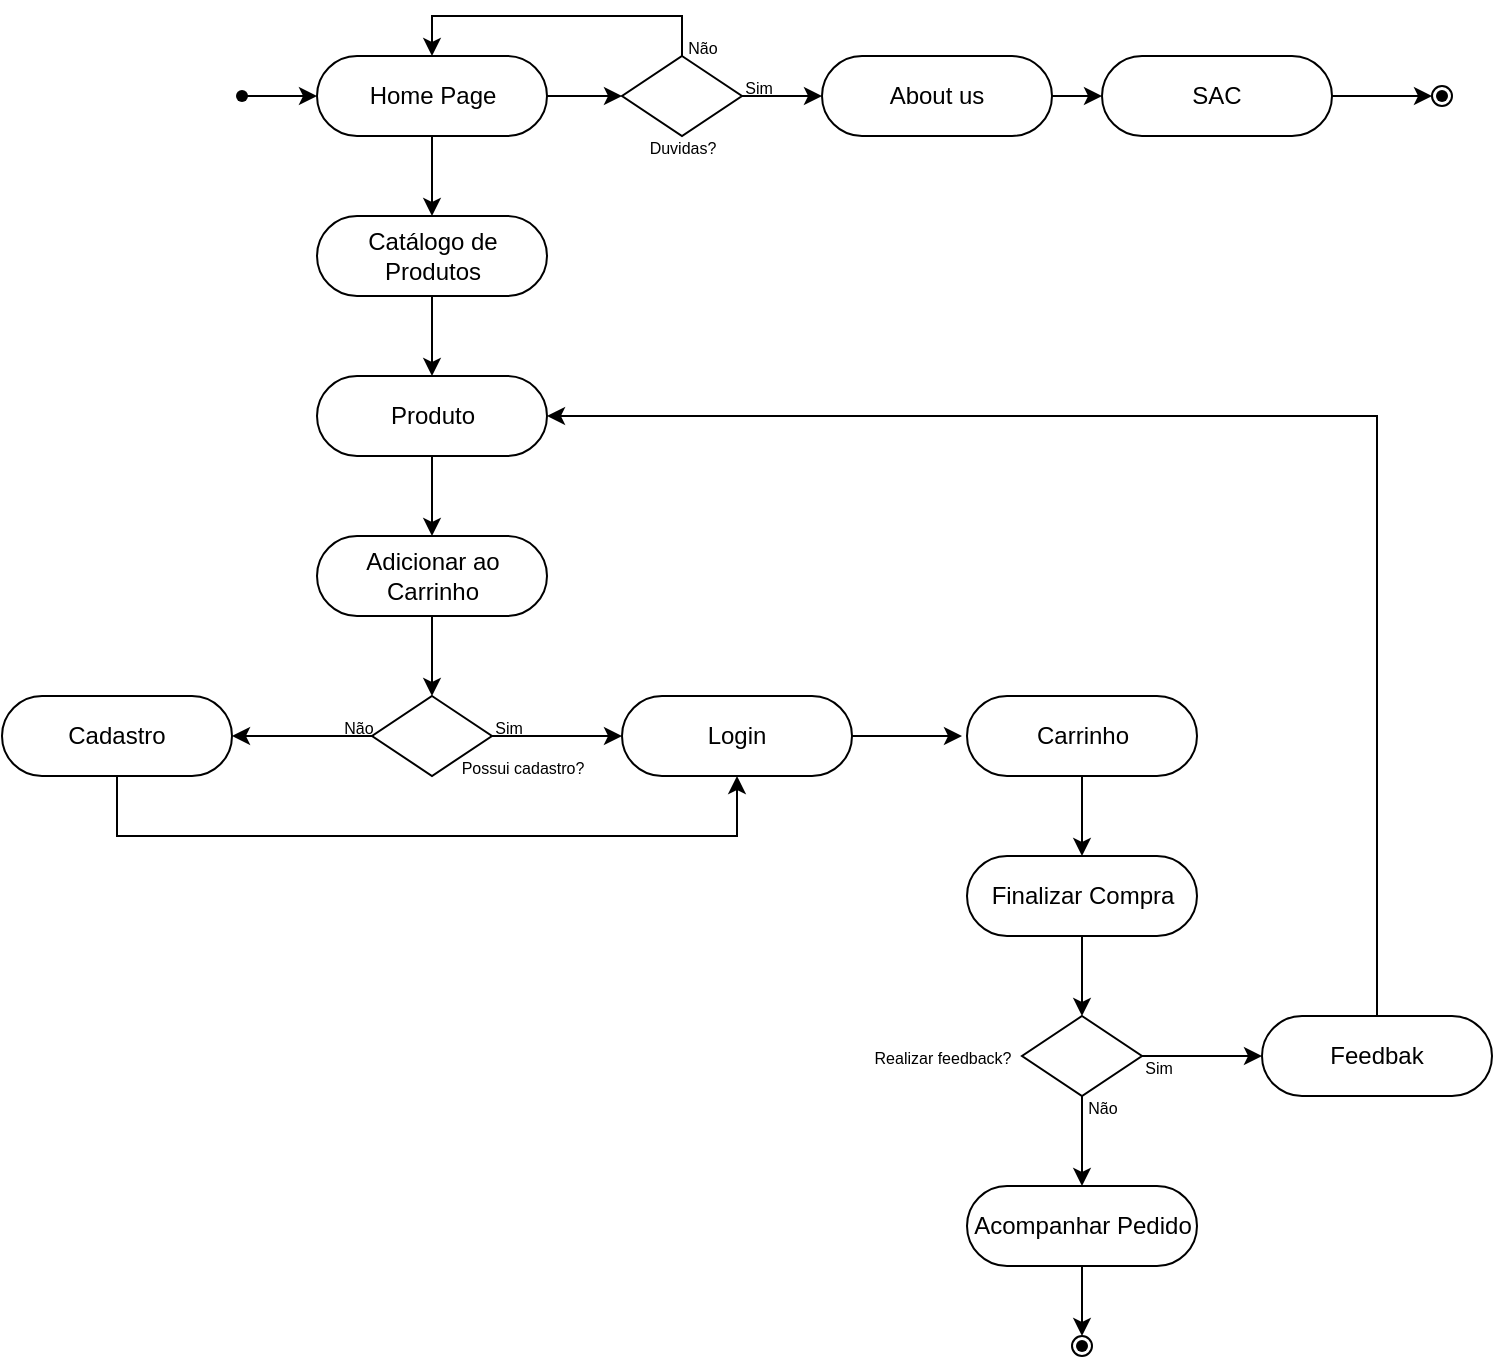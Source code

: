 <mxfile version="21.7.1" type="github">
  <diagram name="Página-1" id="ZosY3NmGKjWiQb3FLo95">
    <mxGraphModel dx="1434" dy="835" grid="1" gridSize="10" guides="1" tooltips="1" connect="1" arrows="1" fold="1" page="1" pageScale="1" pageWidth="827" pageHeight="1169" math="0" shadow="0">
      <root>
        <mxCell id="0" />
        <mxCell id="1" parent="0" />
        <mxCell id="NhbJuQQNWPCzDquB4RKT-76" style="edgeStyle=orthogonalEdgeStyle;rounded=0;orthogonalLoop=1;jettySize=auto;html=1;entryX=0;entryY=0.5;entryDx=0;entryDy=0;" edge="1" parent="1" source="NhbJuQQNWPCzDquB4RKT-1" target="NhbJuQQNWPCzDquB4RKT-12">
          <mxGeometry relative="1" as="geometry" />
        </mxCell>
        <mxCell id="NhbJuQQNWPCzDquB4RKT-1" value="" style="shape=waypoint;sketch=0;fillStyle=solid;size=6;pointerEvents=1;points=[];fillColor=none;resizable=0;rotatable=0;perimeter=centerPerimeter;snapToPoint=1;" vertex="1" parent="1">
          <mxGeometry x="150" y="70" width="20" height="20" as="geometry" />
        </mxCell>
        <mxCell id="NhbJuQQNWPCzDquB4RKT-85" style="edgeStyle=orthogonalEdgeStyle;rounded=0;orthogonalLoop=1;jettySize=auto;html=1;" edge="1" parent="1" source="NhbJuQQNWPCzDquB4RKT-4">
          <mxGeometry relative="1" as="geometry">
            <mxPoint x="520" y="400" as="targetPoint" />
          </mxGeometry>
        </mxCell>
        <mxCell id="NhbJuQQNWPCzDquB4RKT-4" value="Login" style="rounded=1;whiteSpace=wrap;html=1;arcSize=50;" vertex="1" parent="1">
          <mxGeometry x="350" y="380" width="115" height="40" as="geometry" />
        </mxCell>
        <mxCell id="NhbJuQQNWPCzDquB4RKT-78" style="edgeStyle=orthogonalEdgeStyle;rounded=0;orthogonalLoop=1;jettySize=auto;html=1;entryX=1;entryY=0.5;entryDx=0;entryDy=0;" edge="1" parent="1" source="NhbJuQQNWPCzDquB4RKT-9" target="NhbJuQQNWPCzDquB4RKT-14">
          <mxGeometry relative="1" as="geometry" />
        </mxCell>
        <mxCell id="NhbJuQQNWPCzDquB4RKT-79" style="edgeStyle=orthogonalEdgeStyle;rounded=0;orthogonalLoop=1;jettySize=auto;html=1;entryX=0;entryY=0.5;entryDx=0;entryDy=0;" edge="1" parent="1" source="NhbJuQQNWPCzDquB4RKT-9" target="NhbJuQQNWPCzDquB4RKT-4">
          <mxGeometry relative="1" as="geometry" />
        </mxCell>
        <mxCell id="NhbJuQQNWPCzDquB4RKT-9" value="" style="rhombus;whiteSpace=wrap;html=1;" vertex="1" parent="1">
          <mxGeometry x="225" y="380" width="60" height="40" as="geometry" />
        </mxCell>
        <mxCell id="NhbJuQQNWPCzDquB4RKT-58" style="edgeStyle=orthogonalEdgeStyle;rounded=0;orthogonalLoop=1;jettySize=auto;html=1;entryX=0;entryY=0.5;entryDx=0;entryDy=0;" edge="1" parent="1" source="NhbJuQQNWPCzDquB4RKT-12" target="NhbJuQQNWPCzDquB4RKT-57">
          <mxGeometry relative="1" as="geometry" />
        </mxCell>
        <mxCell id="NhbJuQQNWPCzDquB4RKT-71" style="edgeStyle=orthogonalEdgeStyle;rounded=0;orthogonalLoop=1;jettySize=auto;html=1;entryX=0.5;entryY=0;entryDx=0;entryDy=0;" edge="1" parent="1" source="NhbJuQQNWPCzDquB4RKT-12" target="NhbJuQQNWPCzDquB4RKT-67">
          <mxGeometry relative="1" as="geometry" />
        </mxCell>
        <mxCell id="NhbJuQQNWPCzDquB4RKT-12" value="Home Page" style="rounded=1;whiteSpace=wrap;html=1;arcSize=50;" vertex="1" parent="1">
          <mxGeometry x="197.5" y="60" width="115" height="40" as="geometry" />
        </mxCell>
        <mxCell id="NhbJuQQNWPCzDquB4RKT-90" style="edgeStyle=orthogonalEdgeStyle;rounded=0;orthogonalLoop=1;jettySize=auto;html=1;entryX=0.5;entryY=1;entryDx=0;entryDy=0;" edge="1" parent="1" source="NhbJuQQNWPCzDquB4RKT-14" target="NhbJuQQNWPCzDquB4RKT-4">
          <mxGeometry relative="1" as="geometry">
            <Array as="points">
              <mxPoint x="98" y="450" />
              <mxPoint x="408" y="450" />
            </Array>
          </mxGeometry>
        </mxCell>
        <mxCell id="NhbJuQQNWPCzDquB4RKT-14" value="Cadastro" style="rounded=1;whiteSpace=wrap;html=1;arcSize=50;" vertex="1" parent="1">
          <mxGeometry x="40" y="380" width="115" height="40" as="geometry" />
        </mxCell>
        <mxCell id="NhbJuQQNWPCzDquB4RKT-16" value="&lt;font style=&quot;font-size: 8px;&quot;&gt;Possui cadastro?&lt;/font&gt;" style="text;html=1;align=center;verticalAlign=middle;resizable=0;points=[];autosize=1;strokeColor=none;fillColor=none;" vertex="1" parent="1">
          <mxGeometry x="260" y="400" width="80" height="30" as="geometry" />
        </mxCell>
        <mxCell id="NhbJuQQNWPCzDquB4RKT-17" value="&lt;font style=&quot;font-size: 8px;&quot;&gt;Não&lt;/font&gt;" style="text;html=1;align=center;verticalAlign=middle;resizable=0;points=[];autosize=1;strokeColor=none;fillColor=none;" vertex="1" parent="1">
          <mxGeometry x="197.5" y="380" width="40" height="30" as="geometry" />
        </mxCell>
        <mxCell id="NhbJuQQNWPCzDquB4RKT-18" value="&lt;font style=&quot;font-size: 8px;&quot;&gt;Sim&lt;/font&gt;" style="text;html=1;align=center;verticalAlign=middle;resizable=0;points=[];autosize=1;strokeColor=none;fillColor=none;" vertex="1" parent="1">
          <mxGeometry x="272.5" y="380" width="40" height="30" as="geometry" />
        </mxCell>
        <mxCell id="NhbJuQQNWPCzDquB4RKT-96" style="edgeStyle=orthogonalEdgeStyle;rounded=0;orthogonalLoop=1;jettySize=auto;html=1;" edge="1" parent="1" source="NhbJuQQNWPCzDquB4RKT-23" target="NhbJuQQNWPCzDquB4RKT-95">
          <mxGeometry relative="1" as="geometry" />
        </mxCell>
        <mxCell id="NhbJuQQNWPCzDquB4RKT-23" value="SAC" style="rounded=1;whiteSpace=wrap;html=1;arcSize=50;" vertex="1" parent="1">
          <mxGeometry x="590" y="60" width="115" height="40" as="geometry" />
        </mxCell>
        <mxCell id="NhbJuQQNWPCzDquB4RKT-75" style="edgeStyle=orthogonalEdgeStyle;rounded=0;orthogonalLoop=1;jettySize=auto;html=1;entryX=0.5;entryY=0;entryDx=0;entryDy=0;" edge="1" parent="1" source="NhbJuQQNWPCzDquB4RKT-25" target="NhbJuQQNWPCzDquB4RKT-30">
          <mxGeometry relative="1" as="geometry" />
        </mxCell>
        <mxCell id="NhbJuQQNWPCzDquB4RKT-25" value="Produto" style="rounded=1;whiteSpace=wrap;html=1;arcSize=50;" vertex="1" parent="1">
          <mxGeometry x="197.5" y="220" width="115" height="40" as="geometry" />
        </mxCell>
        <mxCell id="NhbJuQQNWPCzDquB4RKT-93" style="edgeStyle=orthogonalEdgeStyle;rounded=0;orthogonalLoop=1;jettySize=auto;html=1;entryX=1;entryY=0.5;entryDx=0;entryDy=0;" edge="1" parent="1" source="NhbJuQQNWPCzDquB4RKT-29" target="NhbJuQQNWPCzDquB4RKT-25">
          <mxGeometry relative="1" as="geometry">
            <Array as="points">
              <mxPoint x="728" y="240" />
            </Array>
          </mxGeometry>
        </mxCell>
        <mxCell id="NhbJuQQNWPCzDquB4RKT-29" value="Feedbak" style="rounded=1;whiteSpace=wrap;html=1;arcSize=50;" vertex="1" parent="1">
          <mxGeometry x="670" y="540" width="115" height="40" as="geometry" />
        </mxCell>
        <mxCell id="NhbJuQQNWPCzDquB4RKT-77" style="edgeStyle=orthogonalEdgeStyle;rounded=0;orthogonalLoop=1;jettySize=auto;html=1;entryX=0.5;entryY=0;entryDx=0;entryDy=0;" edge="1" parent="1" source="NhbJuQQNWPCzDquB4RKT-30" target="NhbJuQQNWPCzDquB4RKT-9">
          <mxGeometry relative="1" as="geometry" />
        </mxCell>
        <mxCell id="NhbJuQQNWPCzDquB4RKT-30" value="Adicionar ao Carrinho" style="rounded=1;whiteSpace=wrap;html=1;arcSize=50;" vertex="1" parent="1">
          <mxGeometry x="197.5" y="300" width="115" height="40" as="geometry" />
        </mxCell>
        <mxCell id="NhbJuQQNWPCzDquB4RKT-42" style="edgeStyle=orthogonalEdgeStyle;rounded=0;orthogonalLoop=1;jettySize=auto;html=1;" edge="1" parent="1" source="NhbJuQQNWPCzDquB4RKT-36" target="NhbJuQQNWPCzDquB4RKT-41">
          <mxGeometry relative="1" as="geometry" />
        </mxCell>
        <mxCell id="NhbJuQQNWPCzDquB4RKT-36" value="Finalizar Compra" style="rounded=1;whiteSpace=wrap;html=1;arcSize=50;" vertex="1" parent="1">
          <mxGeometry x="522.5" y="460" width="115" height="40" as="geometry" />
        </mxCell>
        <mxCell id="NhbJuQQNWPCzDquB4RKT-54" style="edgeStyle=orthogonalEdgeStyle;rounded=0;orthogonalLoop=1;jettySize=auto;html=1;entryX=0.5;entryY=0;entryDx=0;entryDy=0;" edge="1" parent="1" source="NhbJuQQNWPCzDquB4RKT-39" target="NhbJuQQNWPCzDquB4RKT-53">
          <mxGeometry relative="1" as="geometry" />
        </mxCell>
        <mxCell id="NhbJuQQNWPCzDquB4RKT-39" value="Acompanhar Pedido" style="rounded=1;whiteSpace=wrap;html=1;arcSize=50;" vertex="1" parent="1">
          <mxGeometry x="522.5" y="625" width="115" height="40" as="geometry" />
        </mxCell>
        <mxCell id="NhbJuQQNWPCzDquB4RKT-43" style="edgeStyle=orthogonalEdgeStyle;rounded=0;orthogonalLoop=1;jettySize=auto;html=1;entryX=0.5;entryY=0;entryDx=0;entryDy=0;" edge="1" parent="1" source="NhbJuQQNWPCzDquB4RKT-41" target="NhbJuQQNWPCzDquB4RKT-39">
          <mxGeometry relative="1" as="geometry" />
        </mxCell>
        <mxCell id="NhbJuQQNWPCzDquB4RKT-92" style="edgeStyle=orthogonalEdgeStyle;rounded=0;orthogonalLoop=1;jettySize=auto;html=1;entryX=0;entryY=0.5;entryDx=0;entryDy=0;" edge="1" parent="1" source="NhbJuQQNWPCzDquB4RKT-41" target="NhbJuQQNWPCzDquB4RKT-29">
          <mxGeometry relative="1" as="geometry" />
        </mxCell>
        <mxCell id="NhbJuQQNWPCzDquB4RKT-41" value="" style="rhombus;whiteSpace=wrap;html=1;" vertex="1" parent="1">
          <mxGeometry x="550" y="540" width="60" height="40" as="geometry" />
        </mxCell>
        <mxCell id="NhbJuQQNWPCzDquB4RKT-45" value="&lt;font style=&quot;font-size: 8px;&quot;&gt;Sim&lt;/font&gt;" style="text;html=1;align=center;verticalAlign=middle;resizable=0;points=[];autosize=1;strokeColor=none;fillColor=none;" vertex="1" parent="1">
          <mxGeometry x="597.5" y="550" width="40" height="30" as="geometry" />
        </mxCell>
        <mxCell id="NhbJuQQNWPCzDquB4RKT-46" value="&lt;font style=&quot;font-size: 8px;&quot;&gt;Não&lt;/font&gt;" style="text;html=1;align=center;verticalAlign=middle;resizable=0;points=[];autosize=1;strokeColor=none;fillColor=none;" vertex="1" parent="1">
          <mxGeometry x="570" y="570" width="40" height="30" as="geometry" />
        </mxCell>
        <mxCell id="NhbJuQQNWPCzDquB4RKT-47" value="&lt;span style=&quot;font-size: 8px;&quot;&gt;Realizar feedback?&lt;/span&gt;" style="text;html=1;align=center;verticalAlign=middle;resizable=0;points=[];autosize=1;strokeColor=none;fillColor=none;" vertex="1" parent="1">
          <mxGeometry x="465" y="545" width="90" height="30" as="geometry" />
        </mxCell>
        <mxCell id="NhbJuQQNWPCzDquB4RKT-61" style="edgeStyle=orthogonalEdgeStyle;rounded=0;orthogonalLoop=1;jettySize=auto;html=1;entryX=0;entryY=0.5;entryDx=0;entryDy=0;" edge="1" parent="1" source="NhbJuQQNWPCzDquB4RKT-48" target="NhbJuQQNWPCzDquB4RKT-23">
          <mxGeometry relative="1" as="geometry" />
        </mxCell>
        <mxCell id="NhbJuQQNWPCzDquB4RKT-48" value="About us" style="rounded=1;whiteSpace=wrap;html=1;arcSize=50;" vertex="1" parent="1">
          <mxGeometry x="450" y="60" width="115" height="40" as="geometry" />
        </mxCell>
        <mxCell id="NhbJuQQNWPCzDquB4RKT-50" value="" style="shape=waypoint;sketch=0;fillStyle=solid;size=6;pointerEvents=1;points=[];fillColor=none;resizable=0;rotatable=0;perimeter=centerPerimeter;snapToPoint=1;" vertex="1" parent="1">
          <mxGeometry x="570" y="695" width="20" height="20" as="geometry" />
        </mxCell>
        <mxCell id="NhbJuQQNWPCzDquB4RKT-53" value="" style="ellipse;whiteSpace=wrap;html=1;aspect=fixed;fillColor=none;" vertex="1" parent="1">
          <mxGeometry x="575" y="700" width="10" height="10" as="geometry" />
        </mxCell>
        <mxCell id="NhbJuQQNWPCzDquB4RKT-59" style="edgeStyle=orthogonalEdgeStyle;rounded=0;orthogonalLoop=1;jettySize=auto;html=1;" edge="1" parent="1" source="NhbJuQQNWPCzDquB4RKT-57" target="NhbJuQQNWPCzDquB4RKT-48">
          <mxGeometry relative="1" as="geometry">
            <mxPoint x="430" y="50" as="targetPoint" />
            <Array as="points">
              <mxPoint x="430" y="80" />
              <mxPoint x="430" y="80" />
            </Array>
          </mxGeometry>
        </mxCell>
        <mxCell id="NhbJuQQNWPCzDquB4RKT-69" style="edgeStyle=orthogonalEdgeStyle;rounded=0;orthogonalLoop=1;jettySize=auto;html=1;entryX=0.5;entryY=0;entryDx=0;entryDy=0;" edge="1" parent="1" source="NhbJuQQNWPCzDquB4RKT-57" target="NhbJuQQNWPCzDquB4RKT-12">
          <mxGeometry relative="1" as="geometry">
            <Array as="points">
              <mxPoint x="380" y="40" />
              <mxPoint x="255" y="40" />
            </Array>
          </mxGeometry>
        </mxCell>
        <mxCell id="NhbJuQQNWPCzDquB4RKT-57" value="" style="rhombus;whiteSpace=wrap;html=1;" vertex="1" parent="1">
          <mxGeometry x="350" y="60" width="60" height="40" as="geometry" />
        </mxCell>
        <mxCell id="NhbJuQQNWPCzDquB4RKT-62" value="&lt;span style=&quot;font-size: 8px;&quot;&gt;Duvidas?&lt;/span&gt;" style="text;html=1;align=center;verticalAlign=middle;resizable=0;points=[];autosize=1;strokeColor=none;fillColor=none;" vertex="1" parent="1">
          <mxGeometry x="350" y="90" width="60" height="30" as="geometry" />
        </mxCell>
        <mxCell id="NhbJuQQNWPCzDquB4RKT-63" value="&lt;font style=&quot;font-size: 8px;&quot;&gt;Sim&lt;/font&gt;" style="text;html=1;align=center;verticalAlign=middle;resizable=0;points=[];autosize=1;strokeColor=none;fillColor=none;" vertex="1" parent="1">
          <mxGeometry x="397.5" y="60" width="40" height="30" as="geometry" />
        </mxCell>
        <mxCell id="NhbJuQQNWPCzDquB4RKT-72" style="edgeStyle=orthogonalEdgeStyle;rounded=0;orthogonalLoop=1;jettySize=auto;html=1;entryX=0.5;entryY=0;entryDx=0;entryDy=0;" edge="1" parent="1" source="NhbJuQQNWPCzDquB4RKT-67" target="NhbJuQQNWPCzDquB4RKT-25">
          <mxGeometry relative="1" as="geometry" />
        </mxCell>
        <mxCell id="NhbJuQQNWPCzDquB4RKT-67" value="Catálogo de Produtos" style="rounded=1;whiteSpace=wrap;html=1;arcSize=50;" vertex="1" parent="1">
          <mxGeometry x="197.5" y="140" width="115" height="40" as="geometry" />
        </mxCell>
        <mxCell id="NhbJuQQNWPCzDquB4RKT-70" value="&lt;font style=&quot;font-size: 8px;&quot;&gt;Não&lt;/font&gt;" style="text;html=1;align=center;verticalAlign=middle;resizable=0;points=[];autosize=1;strokeColor=none;fillColor=none;" vertex="1" parent="1">
          <mxGeometry x="370" y="40" width="40" height="30" as="geometry" />
        </mxCell>
        <mxCell id="NhbJuQQNWPCzDquB4RKT-87" style="edgeStyle=orthogonalEdgeStyle;rounded=0;orthogonalLoop=1;jettySize=auto;html=1;entryX=0.5;entryY=0;entryDx=0;entryDy=0;" edge="1" parent="1" source="NhbJuQQNWPCzDquB4RKT-86" target="NhbJuQQNWPCzDquB4RKT-36">
          <mxGeometry relative="1" as="geometry" />
        </mxCell>
        <mxCell id="NhbJuQQNWPCzDquB4RKT-86" value="Carrinho" style="rounded=1;whiteSpace=wrap;html=1;arcSize=50;" vertex="1" parent="1">
          <mxGeometry x="522.5" y="380" width="115" height="40" as="geometry" />
        </mxCell>
        <mxCell id="NhbJuQQNWPCzDquB4RKT-94" value="" style="shape=waypoint;sketch=0;fillStyle=solid;size=6;pointerEvents=1;points=[];fillColor=none;resizable=0;rotatable=0;perimeter=centerPerimeter;snapToPoint=1;" vertex="1" parent="1">
          <mxGeometry x="750" y="70" width="20" height="20" as="geometry" />
        </mxCell>
        <mxCell id="NhbJuQQNWPCzDquB4RKT-95" value="" style="ellipse;whiteSpace=wrap;html=1;aspect=fixed;fillColor=none;" vertex="1" parent="1">
          <mxGeometry x="755" y="75" width="10" height="10" as="geometry" />
        </mxCell>
      </root>
    </mxGraphModel>
  </diagram>
</mxfile>
